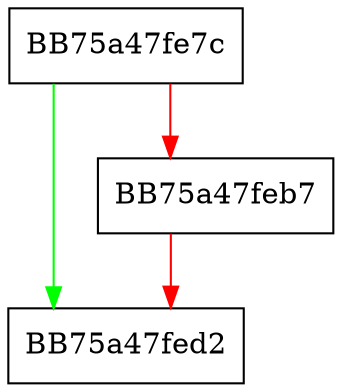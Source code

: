 digraph get_model_info {
  node [shape="box"];
  graph [splines=ortho];
  BB75a47fe7c -> BB75a47fed2 [color="green"];
  BB75a47fe7c -> BB75a47feb7 [color="red"];
  BB75a47feb7 -> BB75a47fed2 [color="red"];
}